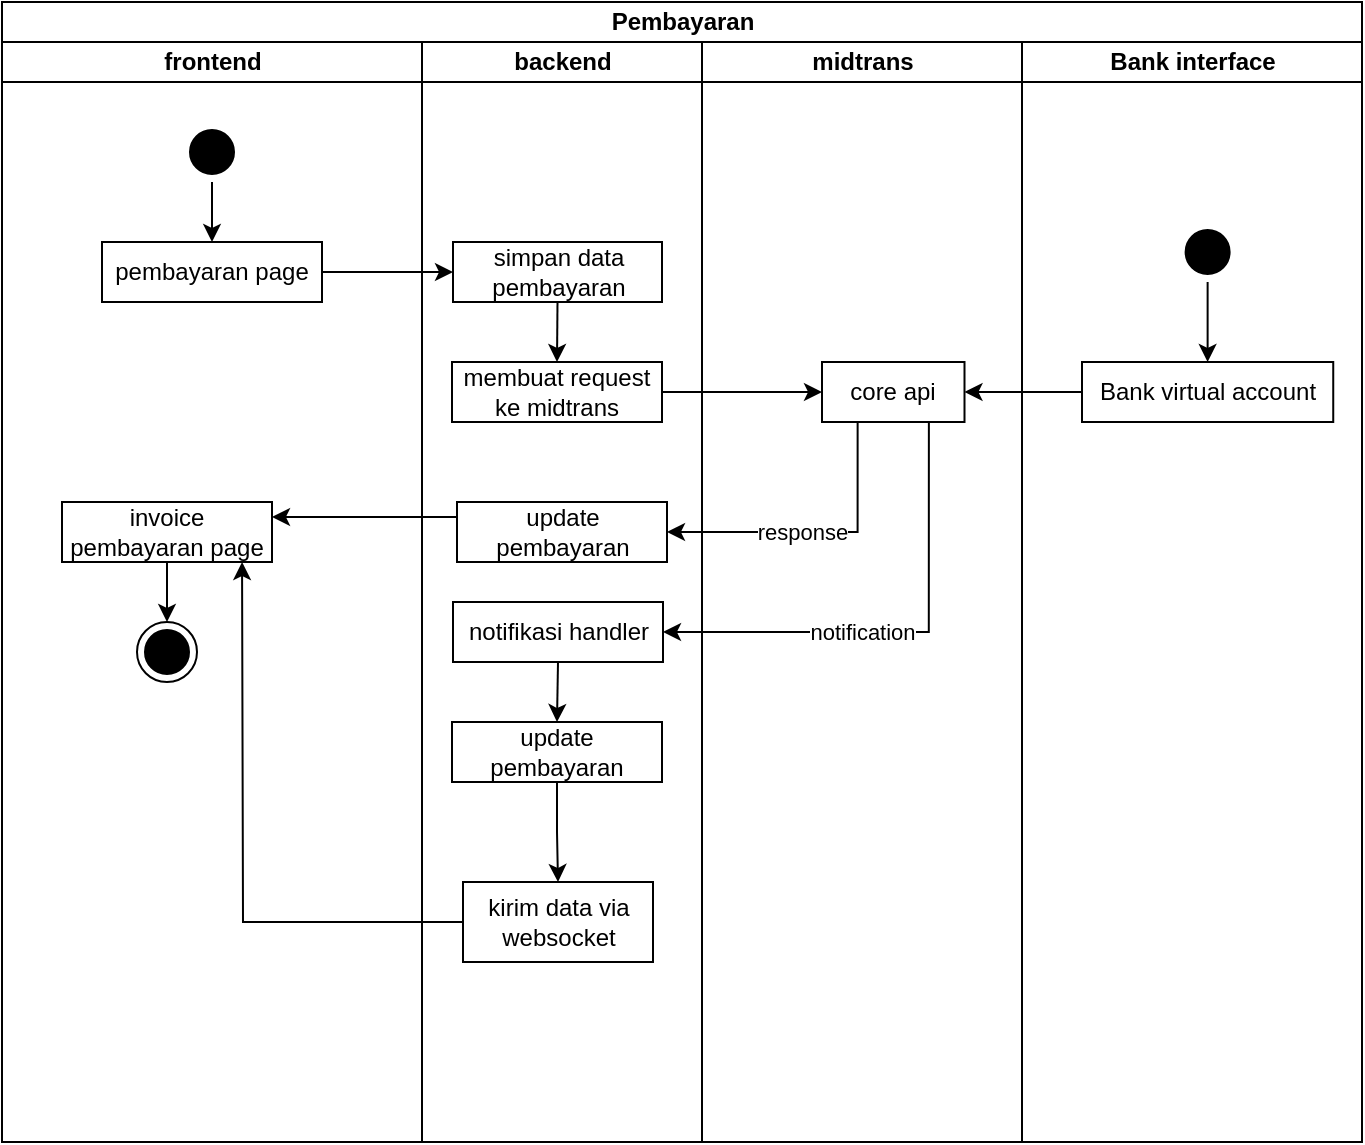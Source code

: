 <mxfile version="22.1.2" type="device">
  <diagram name="Page-1" id="b0MQotQdnOeZVrTKw8wq">
    <mxGraphModel dx="1098" dy="828" grid="1" gridSize="10" guides="1" tooltips="1" connect="1" arrows="1" fold="1" page="1" pageScale="1" pageWidth="850" pageHeight="1100" math="0" shadow="0">
      <root>
        <mxCell id="0" />
        <mxCell id="1" parent="0" />
        <mxCell id="K9ri2JtYzb2bS4vW_sXa-1" value="Pembayaran" style="swimlane;childLayout=stackLayout;resizeParent=1;resizeParentMax=0;startSize=20;html=1;" parent="1" vertex="1">
          <mxGeometry x="110.0" y="50" width="680" height="570" as="geometry" />
        </mxCell>
        <mxCell id="K9ri2JtYzb2bS4vW_sXa-2" value="frontend" style="swimlane;startSize=20;html=1;" parent="K9ri2JtYzb2bS4vW_sXa-1" vertex="1">
          <mxGeometry y="20" width="210" height="550" as="geometry" />
        </mxCell>
        <mxCell id="K9ri2JtYzb2bS4vW_sXa-44" style="edgeStyle=orthogonalEdgeStyle;rounded=0;orthogonalLoop=1;jettySize=auto;html=1;exitX=0.5;exitY=1;exitDx=0;exitDy=0;entryX=0.5;entryY=0;entryDx=0;entryDy=0;" parent="K9ri2JtYzb2bS4vW_sXa-2" source="K9ri2JtYzb2bS4vW_sXa-3" target="K9ri2JtYzb2bS4vW_sXa-43" edge="1">
          <mxGeometry relative="1" as="geometry" />
        </mxCell>
        <mxCell id="K9ri2JtYzb2bS4vW_sXa-3" value="" style="ellipse;html=1;shape=startState;strokeColor=#000000;fillColor=#000000;" parent="K9ri2JtYzb2bS4vW_sXa-2" vertex="1">
          <mxGeometry x="90.0" y="40" width="30" height="30" as="geometry" />
        </mxCell>
        <mxCell id="K9ri2JtYzb2bS4vW_sXa-8" value="" style="ellipse;html=1;shape=endState;fillColor=#000000;strokeColor=#000000;" parent="K9ri2JtYzb2bS4vW_sXa-2" vertex="1">
          <mxGeometry x="67.5" y="290" width="30" height="30" as="geometry" />
        </mxCell>
        <mxCell id="K9ri2JtYzb2bS4vW_sXa-43" value="pembayaran page" style="rounded=0;whiteSpace=wrap;html=1;" parent="K9ri2JtYzb2bS4vW_sXa-2" vertex="1">
          <mxGeometry x="50" y="100" width="110" height="30" as="geometry" />
        </mxCell>
        <mxCell id="K9ri2JtYzb2bS4vW_sXa-99" style="edgeStyle=orthogonalEdgeStyle;rounded=0;orthogonalLoop=1;jettySize=auto;html=1;exitX=0.5;exitY=1;exitDx=0;exitDy=0;entryX=0.5;entryY=0;entryDx=0;entryDy=0;" parent="K9ri2JtYzb2bS4vW_sXa-2" source="K9ri2JtYzb2bS4vW_sXa-66" target="K9ri2JtYzb2bS4vW_sXa-8" edge="1">
          <mxGeometry relative="1" as="geometry" />
        </mxCell>
        <mxCell id="K9ri2JtYzb2bS4vW_sXa-66" value="invoice pembayaran page" style="rounded=0;whiteSpace=wrap;html=1;" parent="K9ri2JtYzb2bS4vW_sXa-2" vertex="1">
          <mxGeometry x="30" y="230" width="105" height="30" as="geometry" />
        </mxCell>
        <mxCell id="rirkX_D-aX_f66GpuxF4-1" style="edgeStyle=orthogonalEdgeStyle;rounded=0;orthogonalLoop=1;jettySize=auto;html=1;exitX=0;exitY=0.5;exitDx=0;exitDy=0;entryX=0.949;entryY=1.039;entryDx=0;entryDy=0;entryPerimeter=0;" parent="K9ri2JtYzb2bS4vW_sXa-2" source="K9ri2JtYzb2bS4vW_sXa-56" edge="1">
          <mxGeometry relative="1" as="geometry">
            <mxPoint x="220.88" y="438.83" as="sourcePoint" />
            <mxPoint x="120.025" y="260.0" as="targetPoint" />
          </mxGeometry>
        </mxCell>
        <mxCell id="K9ri2JtYzb2bS4vW_sXa-11" value="backend" style="swimlane;startSize=20;html=1;" parent="K9ri2JtYzb2bS4vW_sXa-1" vertex="1">
          <mxGeometry x="210" y="20" width="140" height="550" as="geometry" />
        </mxCell>
        <mxCell id="K9ri2JtYzb2bS4vW_sXa-48" value="membuat request ke midtrans" style="rounded=0;whiteSpace=wrap;html=1;" parent="K9ri2JtYzb2bS4vW_sXa-11" vertex="1">
          <mxGeometry x="15" y="160" width="105" height="30" as="geometry" />
        </mxCell>
        <mxCell id="K9ri2JtYzb2bS4vW_sXa-102" style="edgeStyle=orthogonalEdgeStyle;rounded=0;orthogonalLoop=1;jettySize=auto;html=1;exitX=0.5;exitY=1;exitDx=0;exitDy=0;entryX=0.5;entryY=0;entryDx=0;entryDy=0;" parent="K9ri2JtYzb2bS4vW_sXa-11" source="K9ri2JtYzb2bS4vW_sXa-55" target="K9ri2JtYzb2bS4vW_sXa-100" edge="1">
          <mxGeometry relative="1" as="geometry" />
        </mxCell>
        <mxCell id="K9ri2JtYzb2bS4vW_sXa-55" value="notifikasi handler" style="rounded=0;whiteSpace=wrap;html=1;" parent="K9ri2JtYzb2bS4vW_sXa-11" vertex="1">
          <mxGeometry x="15.5" y="280" width="105" height="30" as="geometry" />
        </mxCell>
        <mxCell id="K9ri2JtYzb2bS4vW_sXa-56" value="kirim data via websocket" style="rounded=0;whiteSpace=wrap;html=1;" parent="K9ri2JtYzb2bS4vW_sXa-11" vertex="1">
          <mxGeometry x="20.5" y="420" width="95" height="40" as="geometry" />
        </mxCell>
        <mxCell id="K9ri2JtYzb2bS4vW_sXa-61" style="edgeStyle=orthogonalEdgeStyle;rounded=0;orthogonalLoop=1;jettySize=auto;html=1;exitX=0.5;exitY=1;exitDx=0;exitDy=0;entryX=0.5;entryY=0;entryDx=0;entryDy=0;" parent="K9ri2JtYzb2bS4vW_sXa-11" source="K9ri2JtYzb2bS4vW_sXa-59" target="K9ri2JtYzb2bS4vW_sXa-48" edge="1">
          <mxGeometry relative="1" as="geometry" />
        </mxCell>
        <mxCell id="K9ri2JtYzb2bS4vW_sXa-59" value="simpan data pembayaran" style="rounded=0;whiteSpace=wrap;html=1;" parent="K9ri2JtYzb2bS4vW_sXa-11" vertex="1">
          <mxGeometry x="15.5" y="100" width="104.5" height="30" as="geometry" />
        </mxCell>
        <mxCell id="K9ri2JtYzb2bS4vW_sXa-88" value="update pembayaran" style="rounded=0;whiteSpace=wrap;html=1;" parent="K9ri2JtYzb2bS4vW_sXa-11" vertex="1">
          <mxGeometry x="17.5" y="230" width="105" height="30" as="geometry" />
        </mxCell>
        <mxCell id="K9ri2JtYzb2bS4vW_sXa-105" style="edgeStyle=orthogonalEdgeStyle;rounded=0;orthogonalLoop=1;jettySize=auto;html=1;exitX=0.5;exitY=1;exitDx=0;exitDy=0;entryX=0.5;entryY=0;entryDx=0;entryDy=0;" parent="K9ri2JtYzb2bS4vW_sXa-11" source="K9ri2JtYzb2bS4vW_sXa-100" target="K9ri2JtYzb2bS4vW_sXa-56" edge="1">
          <mxGeometry relative="1" as="geometry" />
        </mxCell>
        <mxCell id="K9ri2JtYzb2bS4vW_sXa-100" value="update pembayaran" style="rounded=0;whiteSpace=wrap;html=1;" parent="K9ri2JtYzb2bS4vW_sXa-11" vertex="1">
          <mxGeometry x="15" y="340" width="105" height="30" as="geometry" />
        </mxCell>
        <mxCell id="K9ri2JtYzb2bS4vW_sXa-60" style="edgeStyle=orthogonalEdgeStyle;rounded=0;orthogonalLoop=1;jettySize=auto;html=1;exitX=1;exitY=0.5;exitDx=0;exitDy=0;" parent="K9ri2JtYzb2bS4vW_sXa-1" source="K9ri2JtYzb2bS4vW_sXa-43" target="K9ri2JtYzb2bS4vW_sXa-59" edge="1">
          <mxGeometry relative="1" as="geometry" />
        </mxCell>
        <mxCell id="K9ri2JtYzb2bS4vW_sXa-109" style="edgeStyle=orthogonalEdgeStyle;rounded=0;orthogonalLoop=1;jettySize=auto;html=1;exitX=0;exitY=0.25;exitDx=0;exitDy=0;entryX=1;entryY=0.25;entryDx=0;entryDy=0;" parent="K9ri2JtYzb2bS4vW_sXa-1" source="K9ri2JtYzb2bS4vW_sXa-88" target="K9ri2JtYzb2bS4vW_sXa-66" edge="1">
          <mxGeometry relative="1" as="geometry" />
        </mxCell>
        <mxCell id="K9ri2JtYzb2bS4vW_sXa-62" style="edgeStyle=orthogonalEdgeStyle;rounded=0;orthogonalLoop=1;jettySize=auto;html=1;exitX=1;exitY=0.5;exitDx=0;exitDy=0;entryX=0;entryY=0.5;entryDx=0;entryDy=0;" parent="K9ri2JtYzb2bS4vW_sXa-1" source="K9ri2JtYzb2bS4vW_sXa-48" target="K9ri2JtYzb2bS4vW_sXa-52" edge="1">
          <mxGeometry relative="1" as="geometry" />
        </mxCell>
        <mxCell id="K9ri2JtYzb2bS4vW_sXa-91" style="edgeStyle=orthogonalEdgeStyle;rounded=0;orthogonalLoop=1;jettySize=auto;html=1;exitX=0.75;exitY=1;exitDx=0;exitDy=0;entryX=1;entryY=0.5;entryDx=0;entryDy=0;" parent="K9ri2JtYzb2bS4vW_sXa-1" source="K9ri2JtYzb2bS4vW_sXa-52" target="K9ri2JtYzb2bS4vW_sXa-55" edge="1">
          <mxGeometry relative="1" as="geometry" />
        </mxCell>
        <mxCell id="K9ri2JtYzb2bS4vW_sXa-93" value="notification" style="edgeLabel;html=1;align=center;verticalAlign=middle;resizable=0;points=[];" parent="K9ri2JtYzb2bS4vW_sXa-91" vertex="1" connectable="0">
          <mxGeometry x="0.442" y="3" relative="1" as="geometry">
            <mxPoint x="33" y="-3" as="offset" />
          </mxGeometry>
        </mxCell>
        <mxCell id="K9ri2JtYzb2bS4vW_sXa-92" style="edgeStyle=orthogonalEdgeStyle;rounded=0;orthogonalLoop=1;jettySize=auto;html=1;exitX=0.25;exitY=1;exitDx=0;exitDy=0;entryX=1;entryY=0.5;entryDx=0;entryDy=0;" parent="K9ri2JtYzb2bS4vW_sXa-1" source="K9ri2JtYzb2bS4vW_sXa-52" target="K9ri2JtYzb2bS4vW_sXa-88" edge="1">
          <mxGeometry relative="1" as="geometry" />
        </mxCell>
        <mxCell id="K9ri2JtYzb2bS4vW_sXa-94" value="response" style="edgeLabel;html=1;align=center;verticalAlign=middle;resizable=0;points=[];horizontal=1;" parent="K9ri2JtYzb2bS4vW_sXa-92" vertex="1" connectable="0">
          <mxGeometry x="0.318" y="3" relative="1" as="geometry">
            <mxPoint x="16" y="-3" as="offset" />
          </mxGeometry>
        </mxCell>
        <mxCell id="K9ri2JtYzb2bS4vW_sXa-26" value="midtrans" style="swimlane;startSize=20;html=1;" parent="K9ri2JtYzb2bS4vW_sXa-1" vertex="1">
          <mxGeometry x="350" y="20" width="160" height="550" as="geometry" />
        </mxCell>
        <mxCell id="K9ri2JtYzb2bS4vW_sXa-52" value="core api" style="rounded=0;whiteSpace=wrap;html=1;" parent="K9ri2JtYzb2bS4vW_sXa-26" vertex="1">
          <mxGeometry x="60" y="160" width="71.25" height="30" as="geometry" />
        </mxCell>
        <mxCell id="K9ri2JtYzb2bS4vW_sXa-80" style="edgeStyle=orthogonalEdgeStyle;rounded=0;orthogonalLoop=1;jettySize=auto;html=1;exitX=0;exitY=0.5;exitDx=0;exitDy=0;entryX=1;entryY=0.5;entryDx=0;entryDy=0;" parent="K9ri2JtYzb2bS4vW_sXa-1" source="K9ri2JtYzb2bS4vW_sXa-77" target="K9ri2JtYzb2bS4vW_sXa-52" edge="1">
          <mxGeometry relative="1" as="geometry" />
        </mxCell>
        <mxCell id="K9ri2JtYzb2bS4vW_sXa-45" value="Bank interface" style="swimlane;startSize=20;html=1;" parent="K9ri2JtYzb2bS4vW_sXa-1" vertex="1">
          <mxGeometry x="510" y="20" width="170" height="550" as="geometry" />
        </mxCell>
        <mxCell id="K9ri2JtYzb2bS4vW_sXa-77" value="Bank virtual account" style="rounded=0;whiteSpace=wrap;html=1;" parent="K9ri2JtYzb2bS4vW_sXa-45" vertex="1">
          <mxGeometry x="30" y="160" width="125.62" height="30" as="geometry" />
        </mxCell>
        <mxCell id="K9ri2JtYzb2bS4vW_sXa-79" style="edgeStyle=orthogonalEdgeStyle;rounded=0;orthogonalLoop=1;jettySize=auto;html=1;exitX=0.5;exitY=1;exitDx=0;exitDy=0;entryX=0.5;entryY=0;entryDx=0;entryDy=0;" parent="K9ri2JtYzb2bS4vW_sXa-45" source="K9ri2JtYzb2bS4vW_sXa-78" target="K9ri2JtYzb2bS4vW_sXa-77" edge="1">
          <mxGeometry relative="1" as="geometry" />
        </mxCell>
        <mxCell id="K9ri2JtYzb2bS4vW_sXa-78" value="" style="ellipse;html=1;shape=startState;strokeColor=#000000;fillColor=#000000;" parent="K9ri2JtYzb2bS4vW_sXa-45" vertex="1">
          <mxGeometry x="77.81" y="90" width="30" height="30" as="geometry" />
        </mxCell>
      </root>
    </mxGraphModel>
  </diagram>
</mxfile>
